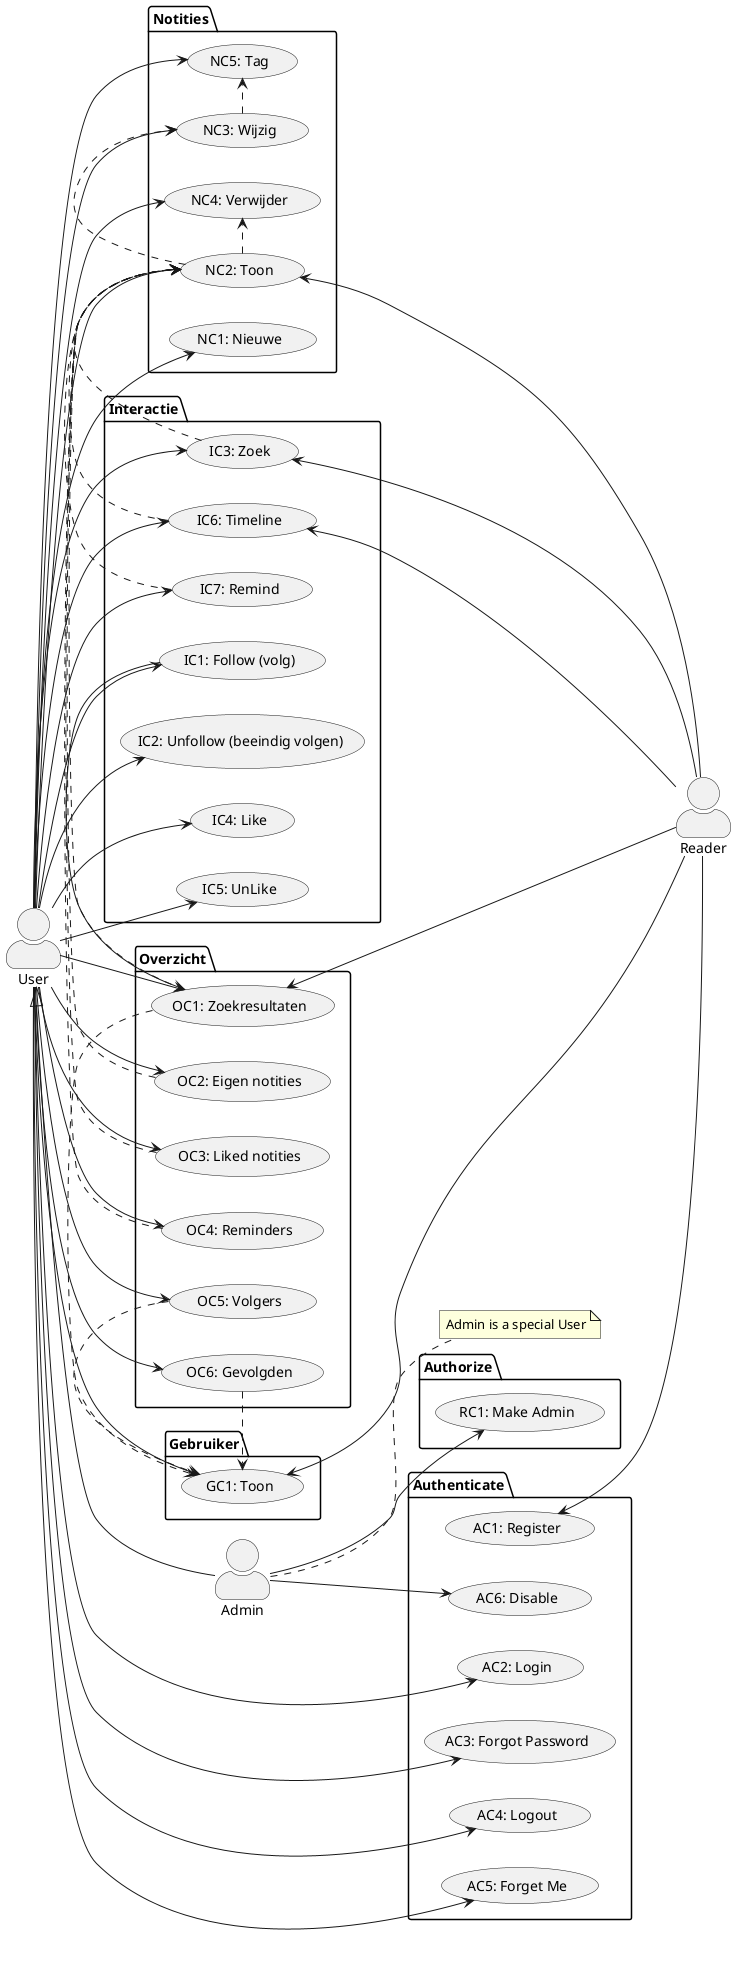 @startuml use-cases

skinparam actorStyle awesome

left to right direction

actor User as u
actor Admin as a
actor Reader as r

note right of a : Admin is a special User

u <|-- a

package Authenticate {
  usecase "AC1: Register" as AC1
  usecase "AC2: Login" as AC2
  usecase "AC3: Forgot Password" as AC3
  usecase "AC4: Logout" as AC4
  usecase "AC5: Forget Me" as AC5
  usecase "AC6: Disable" as AC6
}

u --> AC2
u --> AC3
u --> AC4
u --> AC5
AC1 <-- r
a --> AC6

package Gebruiker {
  usecase "GC1: Toon" as GC1
}

u --> GC1
GC1 <-- r

package Authorize {
  usecase "RC1: Make Admin" as RC1
}

a --> RC1

package Notities {
  usecase "NC1: Nieuwe" as NC1
  usecase "NC2: Toon" as NC2
  usecase "NC3: Wijzig" as NC3
  usecase "NC4: Verwijder" as NC4
  usecase "NC5: Tag" as NC5
}

u --> NC1
u --> NC2
u --> NC3
u --> NC4
u --> NC5
NC2 .> NC3
NC2 .> NC4
NC3 .> NC5

NC2 <-- r

package Interactie {
  usecase "IC1: Follow (volg)" as IC1
  usecase "IC2: Unfollow (beeindig volgen)" as IC2
  usecase "IC3: Zoek" as IC3
  usecase "IC4: Like" as IC4
  usecase "IC5: UnLike" as IC5
  usecase "IC6: Timeline" as IC6
  usecase "IC7: Remind" as IC7
}

u --> IC1
u --> IC2
u --> IC3
u --> IC4
u --> IC5
u --> IC6
u --> IC7

IC3 .> NC2
IC6 .> NC2
IC7 .> NC2

IC3 <-- r
IC6 <-- r

package Overzicht {
  usecase "OC1: Zoekresultaten" as OC1
  usecase "OC2: Eigen notities" as OC2
  usecase "OC3: Liked notities" as OC3
  usecase "OC4: Reminders" as OC4
  usecase "OC5: Volgers" as OC5
  usecase "OC6: Gevolgden" as OC6
}

u --> OC1
u --> OC2
u --> OC3
u --> OC4
u --> OC5
u --> OC6

OC1 <-- r

IC1 --> OC1
OC1 .> NC2
OC1 .> GC1
OC2 .> NC2
OC3 .> NC2
OC4 .> NC2
OC5 .> GC1
OC6 .> GC1

@enduml
